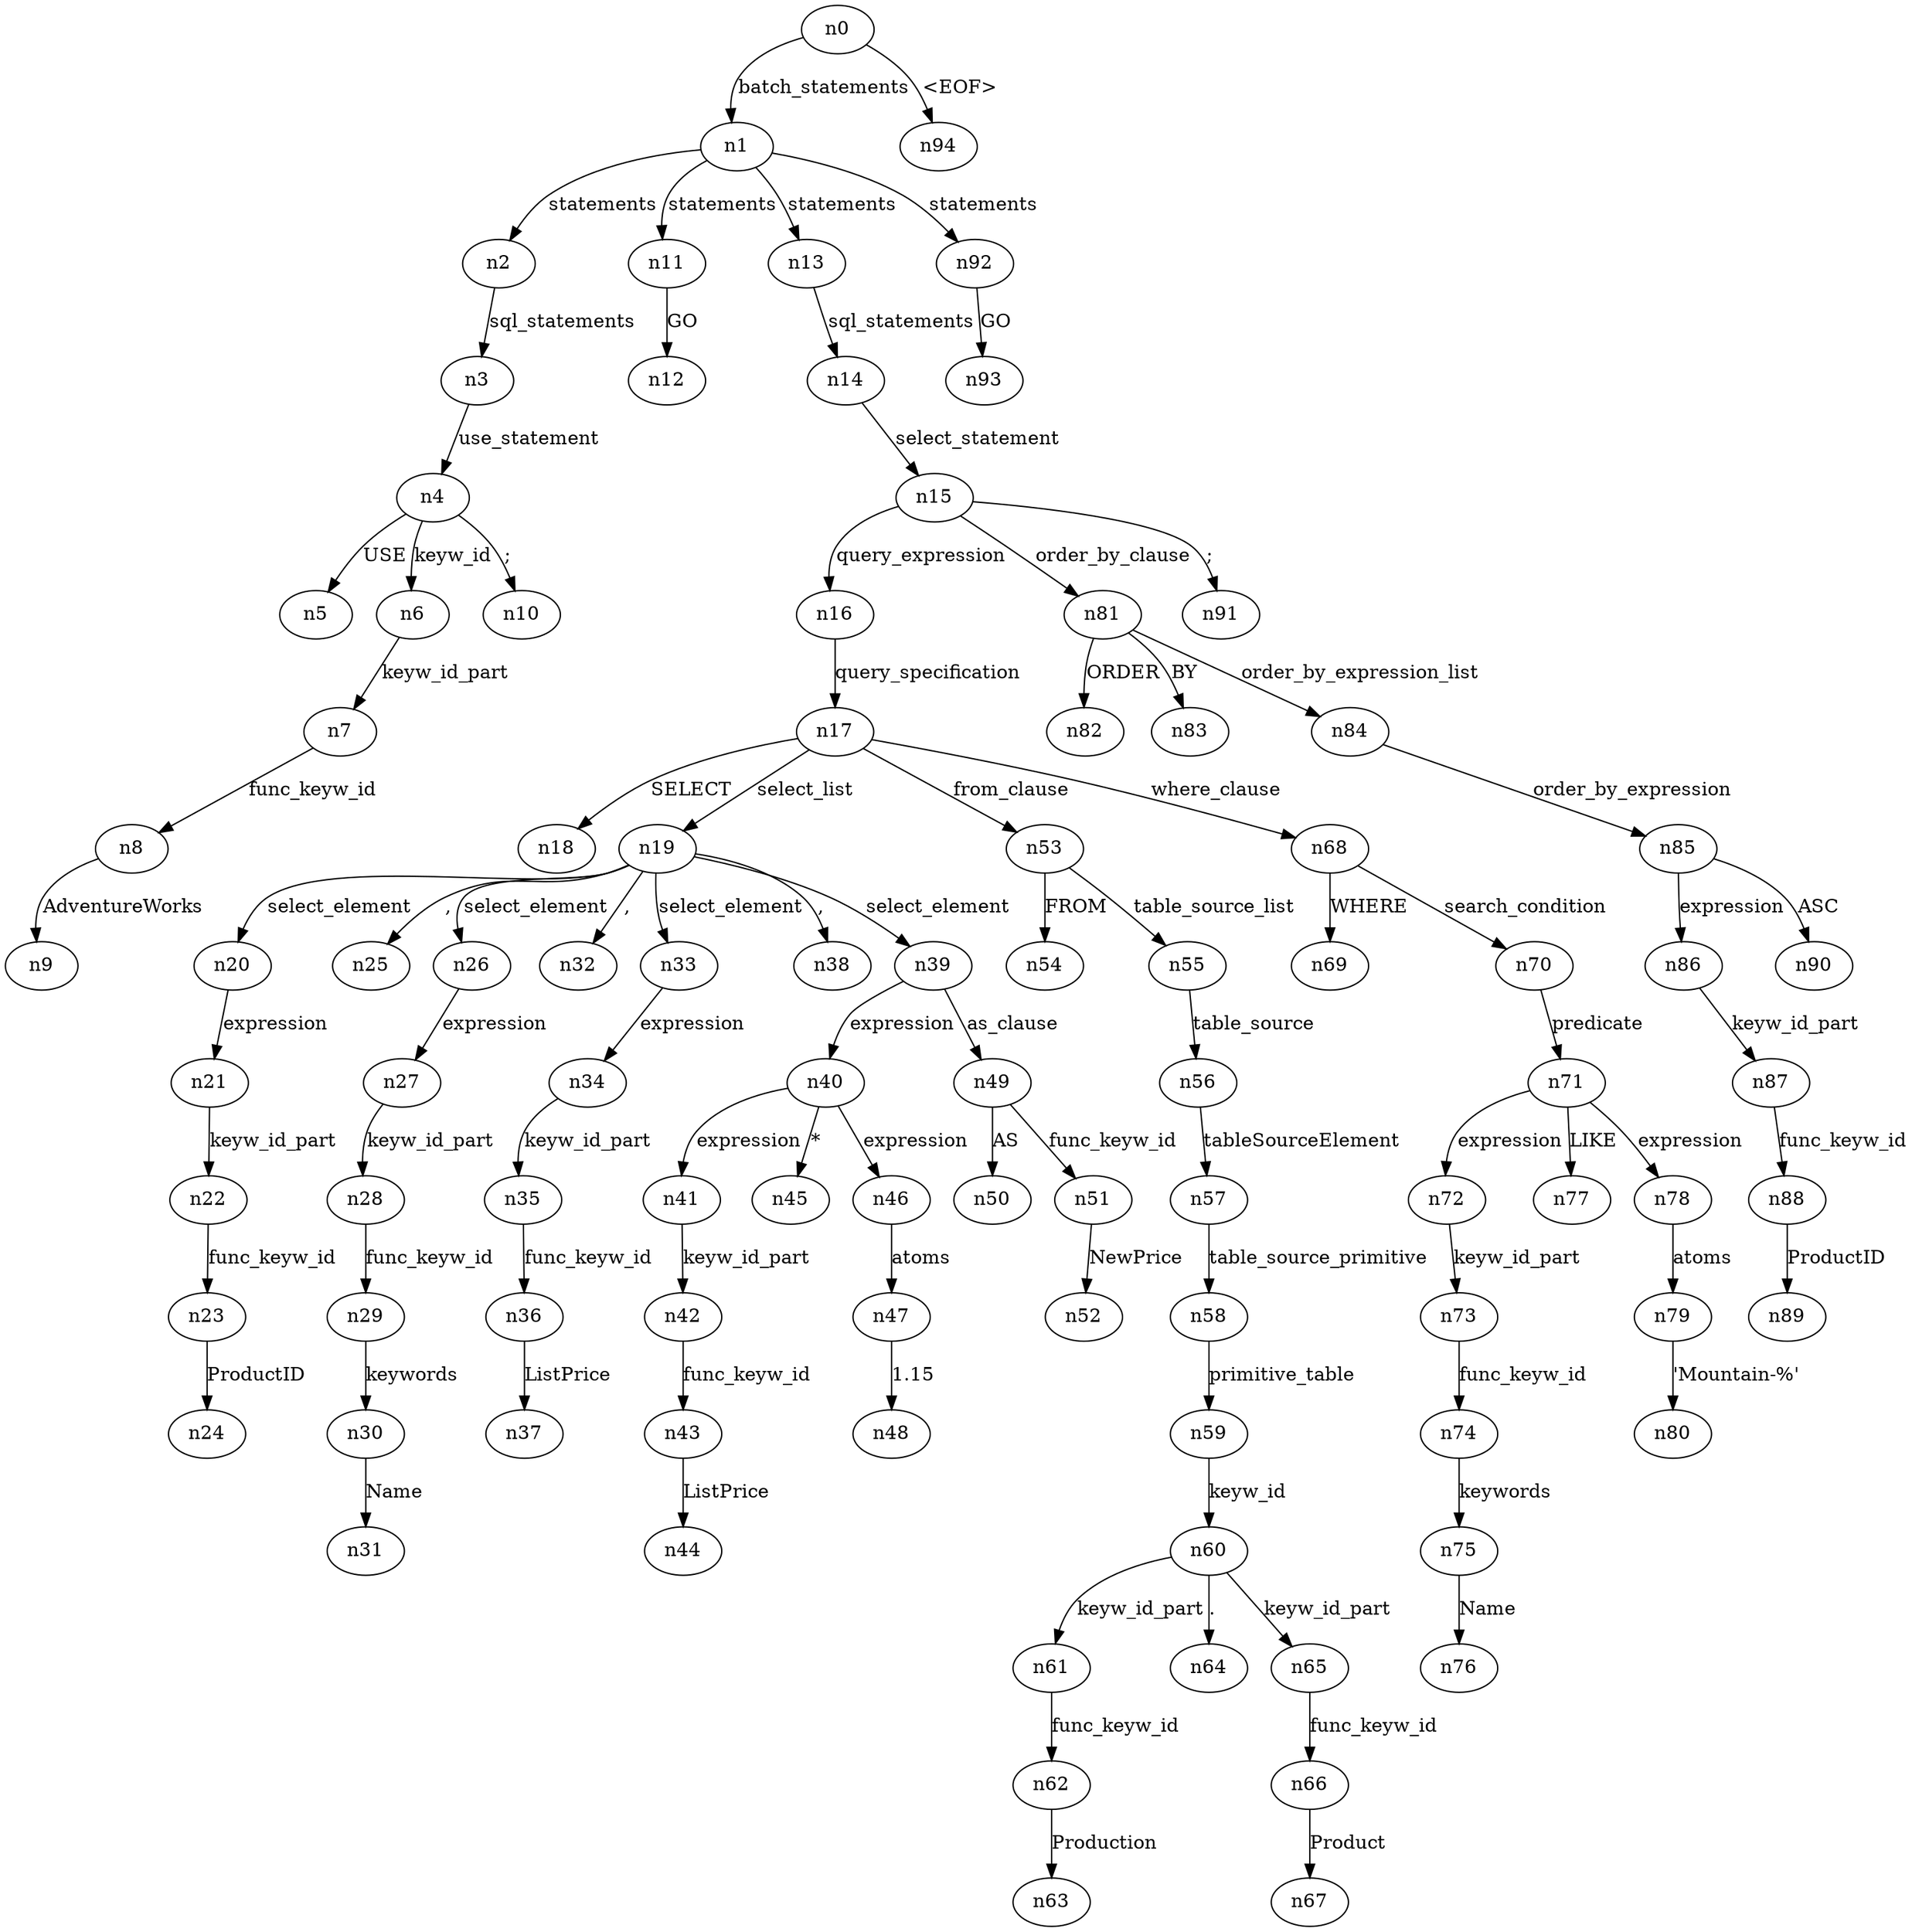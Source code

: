 digraph ParseTree {
  n0 -> n1 [label="batch_statements"];
  n1 -> n2 [label="statements"];
  n2 -> n3 [label="sql_statements"];
  n3 -> n4 [label="use_statement"];
  n4 -> n5 [label="USE"];
  n4 -> n6 [label="keyw_id"];
  n6 -> n7 [label="keyw_id_part"];
  n7 -> n8 [label="func_keyw_id"];
  n8 -> n9 [label="AdventureWorks"];
  n4 -> n10 [label=";"];
  n1 -> n11 [label="statements"];
  n11 -> n12 [label="GO"];
  n1 -> n13 [label="statements"];
  n13 -> n14 [label="sql_statements"];
  n14 -> n15 [label="select_statement"];
  n15 -> n16 [label="query_expression"];
  n16 -> n17 [label="query_specification"];
  n17 -> n18 [label="SELECT"];
  n17 -> n19 [label="select_list"];
  n19 -> n20 [label="select_element"];
  n20 -> n21 [label="expression"];
  n21 -> n22 [label="keyw_id_part"];
  n22 -> n23 [label="func_keyw_id"];
  n23 -> n24 [label="ProductID"];
  n19 -> n25 [label=","];
  n19 -> n26 [label="select_element"];
  n26 -> n27 [label="expression"];
  n27 -> n28 [label="keyw_id_part"];
  n28 -> n29 [label="func_keyw_id"];
  n29 -> n30 [label="keywords"];
  n30 -> n31 [label="Name"];
  n19 -> n32 [label=","];
  n19 -> n33 [label="select_element"];
  n33 -> n34 [label="expression"];
  n34 -> n35 [label="keyw_id_part"];
  n35 -> n36 [label="func_keyw_id"];
  n36 -> n37 [label="ListPrice"];
  n19 -> n38 [label=","];
  n19 -> n39 [label="select_element"];
  n39 -> n40 [label="expression"];
  n40 -> n41 [label="expression"];
  n41 -> n42 [label="keyw_id_part"];
  n42 -> n43 [label="func_keyw_id"];
  n43 -> n44 [label="ListPrice"];
  n40 -> n45 [label="*"];
  n40 -> n46 [label="expression"];
  n46 -> n47 [label="atoms"];
  n47 -> n48 [label="1.15"];
  n39 -> n49 [label="as_clause"];
  n49 -> n50 [label="AS"];
  n49 -> n51 [label="func_keyw_id"];
  n51 -> n52 [label="NewPrice"];
  n17 -> n53 [label="from_clause"];
  n53 -> n54 [label="FROM"];
  n53 -> n55 [label="table_source_list"];
  n55 -> n56 [label="table_source"];
  n56 -> n57 [label="tableSourceElement"];
  n57 -> n58 [label="table_source_primitive"];
  n58 -> n59 [label="primitive_table"];
  n59 -> n60 [label="keyw_id"];
  n60 -> n61 [label="keyw_id_part"];
  n61 -> n62 [label="func_keyw_id"];
  n62 -> n63 [label="Production"];
  n60 -> n64 [label="."];
  n60 -> n65 [label="keyw_id_part"];
  n65 -> n66 [label="func_keyw_id"];
  n66 -> n67 [label="Product"];
  n17 -> n68 [label="where_clause"];
  n68 -> n69 [label="WHERE"];
  n68 -> n70 [label="search_condition"];
  n70 -> n71 [label="predicate"];
  n71 -> n72 [label="expression"];
  n72 -> n73 [label="keyw_id_part"];
  n73 -> n74 [label="func_keyw_id"];
  n74 -> n75 [label="keywords"];
  n75 -> n76 [label="Name"];
  n71 -> n77 [label="LIKE"];
  n71 -> n78 [label="expression"];
  n78 -> n79 [label="atoms"];
  n79 -> n80 [label="'Mountain-%'"];
  n15 -> n81 [label="order_by_clause"];
  n81 -> n82 [label="ORDER"];
  n81 -> n83 [label="BY"];
  n81 -> n84 [label="order_by_expression_list"];
  n84 -> n85 [label="order_by_expression"];
  n85 -> n86 [label="expression"];
  n86 -> n87 [label="keyw_id_part"];
  n87 -> n88 [label="func_keyw_id"];
  n88 -> n89 [label="ProductID"];
  n85 -> n90 [label="ASC"];
  n15 -> n91 [label=";"];
  n1 -> n92 [label="statements"];
  n92 -> n93 [label="GO"];
  n0 -> n94 [label="<EOF>"];
}